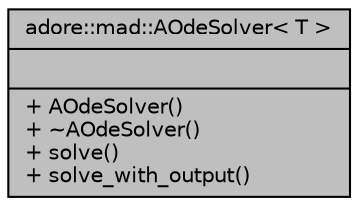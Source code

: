 digraph "adore::mad::AOdeSolver&lt; T &gt;"
{
 // LATEX_PDF_SIZE
  edge [fontname="Helvetica",fontsize="10",labelfontname="Helvetica",labelfontsize="10"];
  node [fontname="Helvetica",fontsize="10",shape=record];
  Node1 [label="{adore::mad::AOdeSolver\< T \>\n||+ AOdeSolver()\l+ ~AOdeSolver()\l+ solve()\l+ solve_with_output()\l}",height=0.2,width=0.4,color="black", fillcolor="grey75", style="filled", fontcolor="black",tooltip=" "];
}

